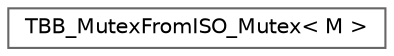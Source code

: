digraph "类继承关系图"
{
 // LATEX_PDF_SIZE
  bgcolor="transparent";
  edge [fontname=Helvetica,fontsize=10,labelfontname=Helvetica,labelfontsize=10];
  node [fontname=Helvetica,fontsize=10,shape=box,height=0.2,width=0.4];
  rankdir="LR";
  Node0 [id="Node000000",label="TBB_MutexFromISO_Mutex\< M \>",height=0.2,width=0.4,color="grey40", fillcolor="white", style="filled",URL="$class_t_b_b___mutex_from_i_s_o___mutex.html",tooltip="Adaptor for using ISO C++0x style mutex as a TBB-style mutex."];
}
